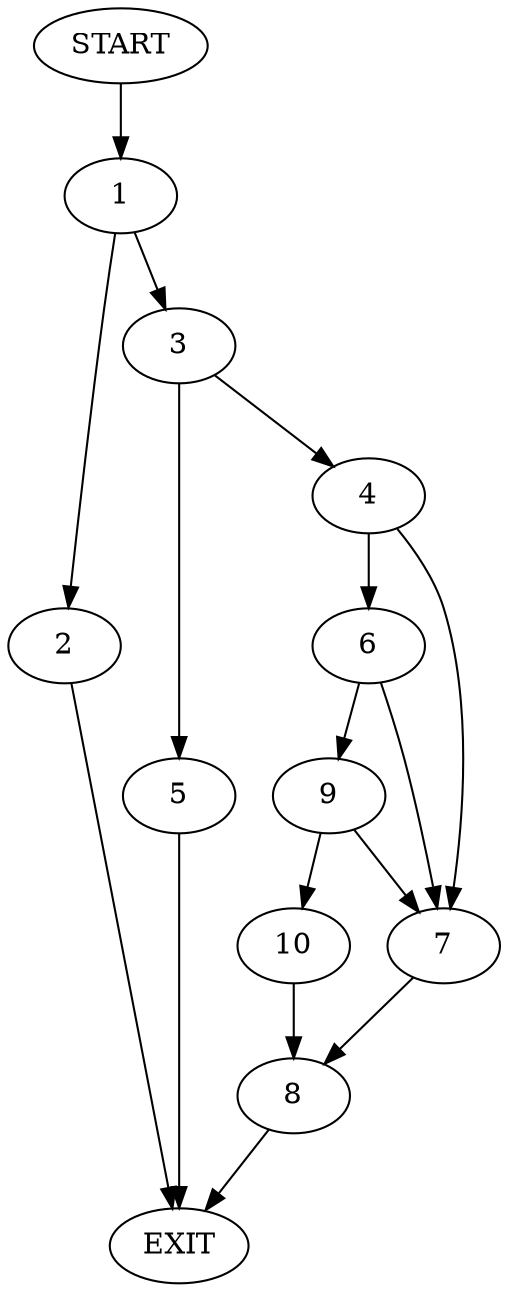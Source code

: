 digraph {
0 [label="START"]
11 [label="EXIT"]
0 -> 1
1 -> 2
1 -> 3
3 -> 4
3 -> 5
2 -> 11
4 -> 6
4 -> 7
5 -> 11
7 -> 8
6 -> 7
6 -> 9
9 -> 7
9 -> 10
10 -> 8
8 -> 11
}
